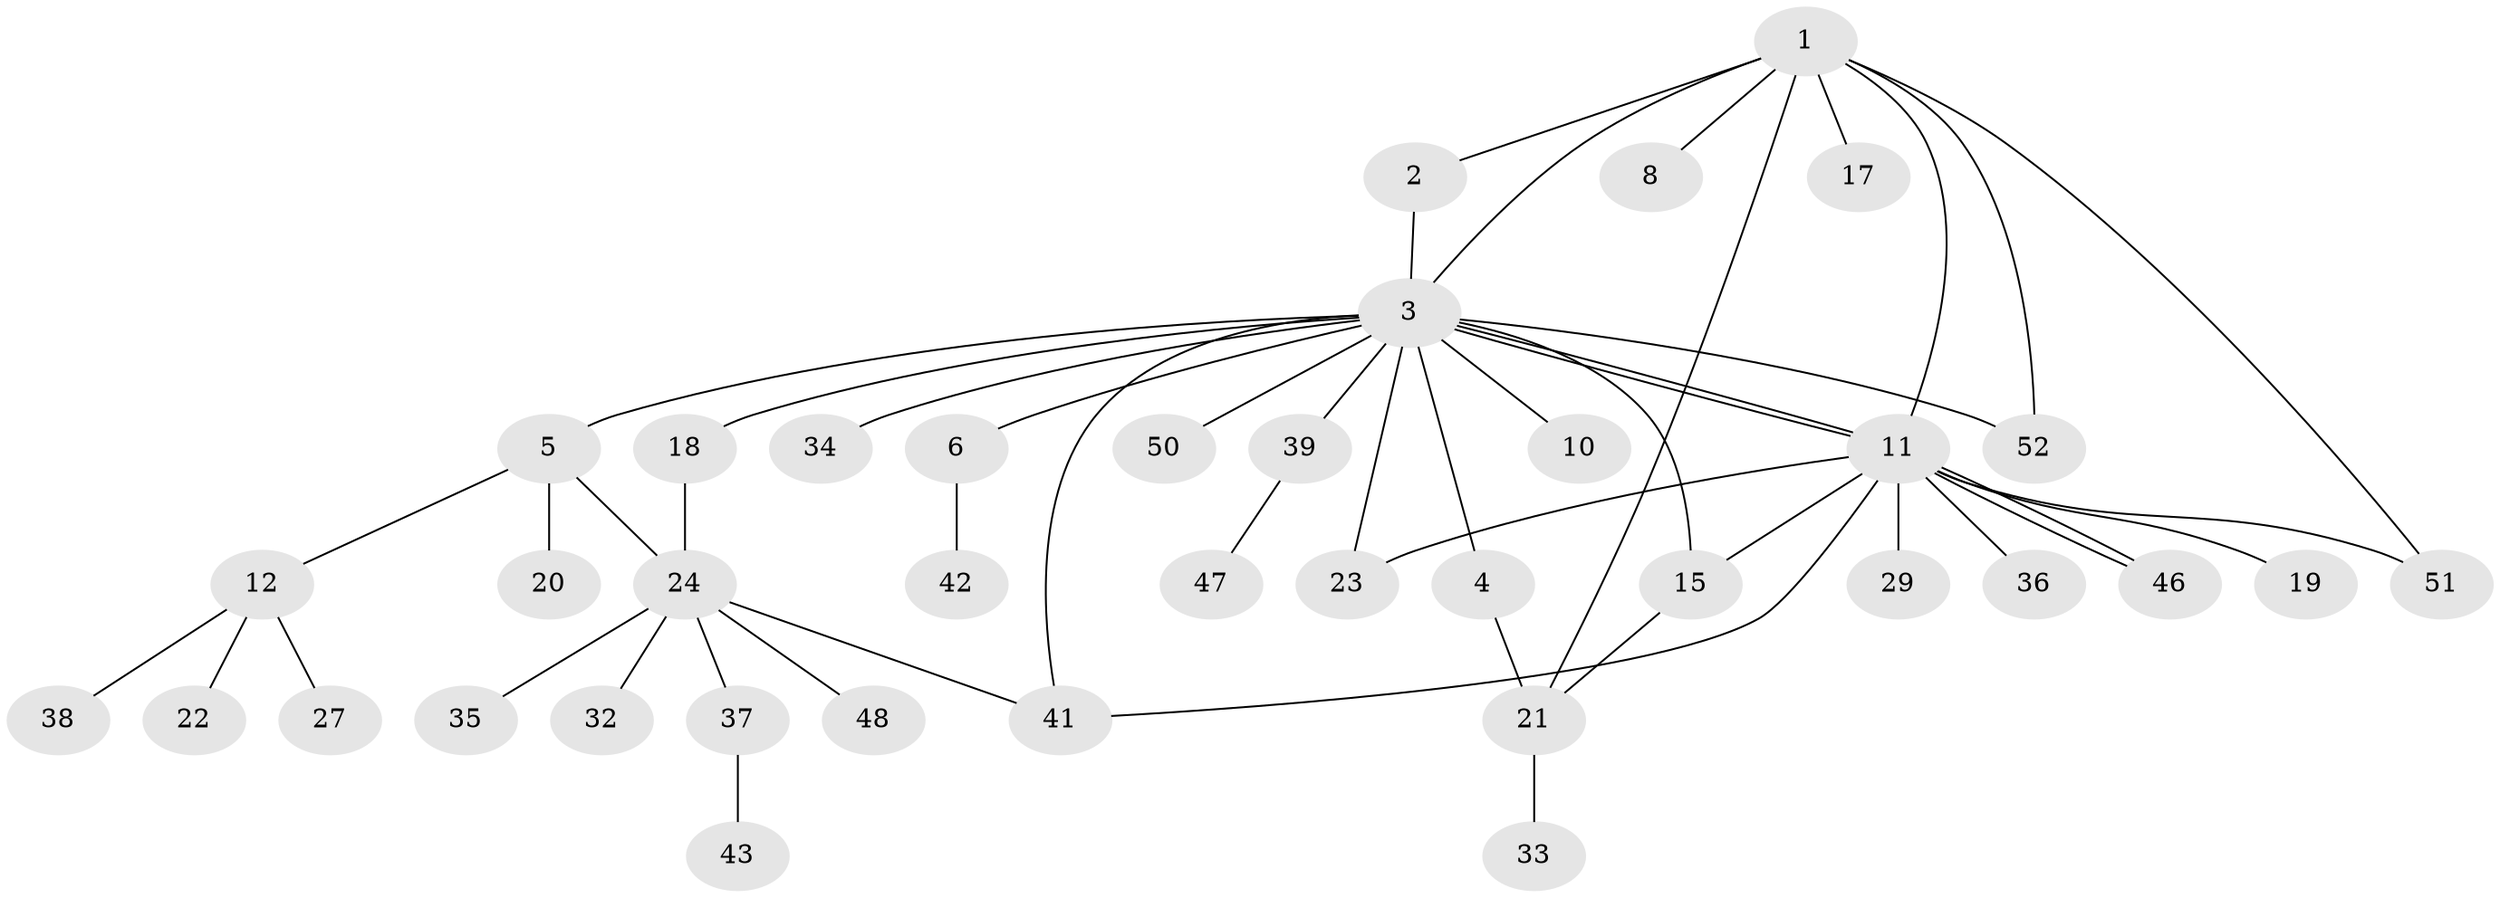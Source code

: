 // Generated by graph-tools (version 1.1) at 2025/51/02/27/25 19:51:57]
// undirected, 38 vertices, 50 edges
graph export_dot {
graph [start="1"]
  node [color=gray90,style=filled];
  1 [super="+7"];
  2 [super="+26"];
  3 [super="+13"];
  4 [super="+25"];
  5 [super="+16"];
  6 [super="+9"];
  8;
  10;
  11 [super="+28"];
  12 [super="+14"];
  15;
  17;
  18;
  19;
  20;
  21 [super="+30"];
  22;
  23 [super="+49"];
  24 [super="+31"];
  27;
  29;
  32;
  33;
  34 [super="+44"];
  35;
  36;
  37 [super="+40"];
  38;
  39;
  41;
  42;
  43 [super="+45"];
  46;
  47;
  48;
  50;
  51;
  52;
  1 -- 2;
  1 -- 3;
  1 -- 8;
  1 -- 52;
  1 -- 17;
  1 -- 51;
  1 -- 21;
  1 -- 11;
  2 -- 3;
  3 -- 4;
  3 -- 5;
  3 -- 6;
  3 -- 10;
  3 -- 11;
  3 -- 11;
  3 -- 15;
  3 -- 18;
  3 -- 34;
  3 -- 39;
  3 -- 41;
  3 -- 50;
  3 -- 52;
  3 -- 23;
  4 -- 21 [weight=2];
  5 -- 12;
  5 -- 24 [weight=2];
  5 -- 20;
  6 -- 42;
  11 -- 15;
  11 -- 19;
  11 -- 23;
  11 -- 29 [weight=2];
  11 -- 36;
  11 -- 46;
  11 -- 46;
  11 -- 51;
  11 -- 41;
  12 -- 27;
  12 -- 38;
  12 -- 22;
  15 -- 21;
  18 -- 24;
  21 -- 33;
  24 -- 37 [weight=2];
  24 -- 41;
  24 -- 48;
  24 -- 32;
  24 -- 35;
  37 -- 43;
  39 -- 47;
}
